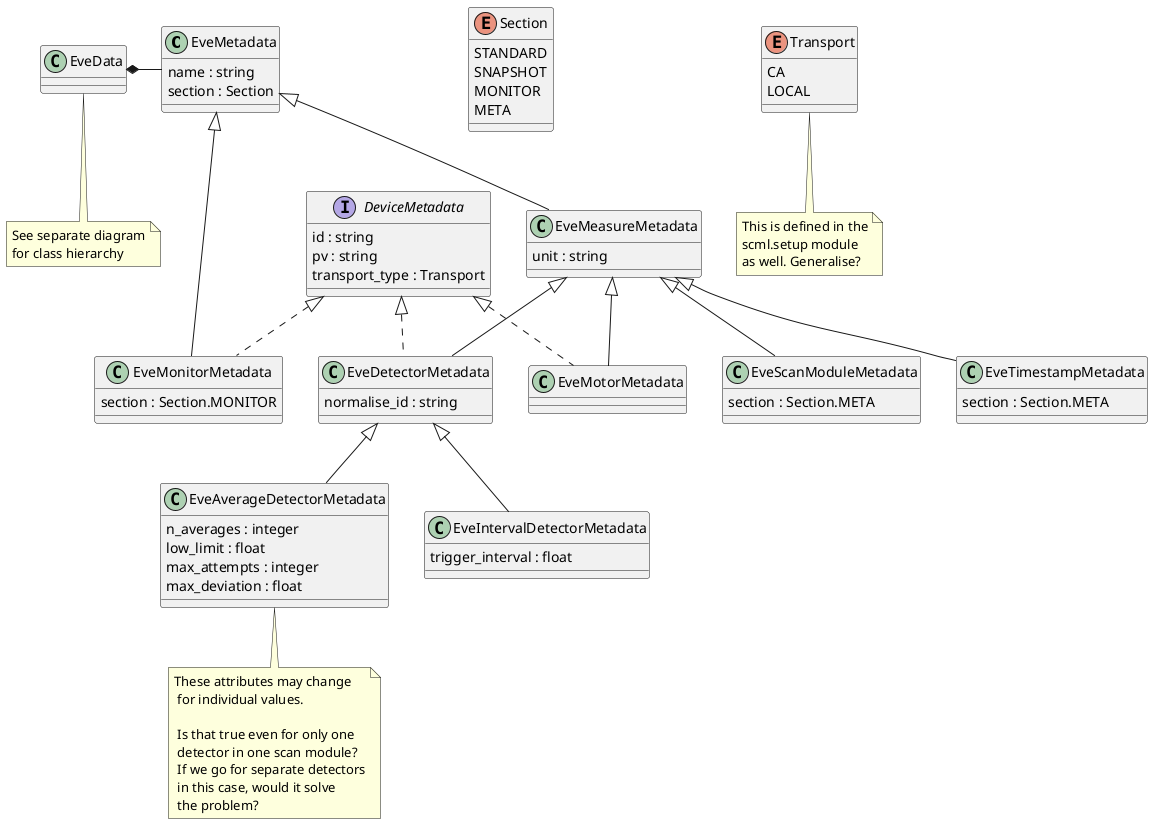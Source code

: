 @startuml

class EveMetadata {
    name : string
    section : Section
}

class EveData {
}
note bottom: See separate diagram\nfor class hierarchy

enum Section {
    STANDARD
    SNAPSHOT
    MONITOR
    META
}

enum Transport {
    CA
    LOCAL
}
note bottom: This is defined in the\nscml.setup module\nas well. Generalise?

interface DeviceMetadata {
    id : string
    pv : string
    transport_type : Transport
}

class EveMeasureMetadata {
    unit : string
}

class EveMonitorMetadata implements DeviceMetadata {
    section : Section.MONITOR
}

class EveMotorMetadata implements DeviceMetadata  {
}

class EveDetectorMetadata implements DeviceMetadata  {
    normalise_id : string
}

class EveTimestampMetadata {
    section : Section.META
}

class EveScanModuleMetadata {
    section : Section.META
}

class EveAverageDetectorMetadata {
    n_averages : integer
    low_limit : float
    max_attempts : integer
    max_deviation : float
}
note bottom
    These attributes may change
     for individual values.

     Is that true even for only one
     detector in one scan module?
     If we go for separate detectors
     in this case, would it solve
     the problem?
end note

class EveIntervalDetectorMetadata {
    trigger_interval : float
}

EveData *- EveMetadata
EveMetadata <|-- EveMeasureMetadata
EveMetadata <|-- EveMonitorMetadata
EveMeasureMetadata <|-- EveDetectorMetadata
EveMeasureMetadata <|-- EveMotorMetadata
EveMeasureMetadata <|-- EveTimestampMetadata
EveMeasureMetadata <|-- EveScanModuleMetadata
EveDetectorMetadata <|-- EveAverageDetectorMetadata
EveDetectorMetadata <|-- EveIntervalDetectorMetadata

@enduml
